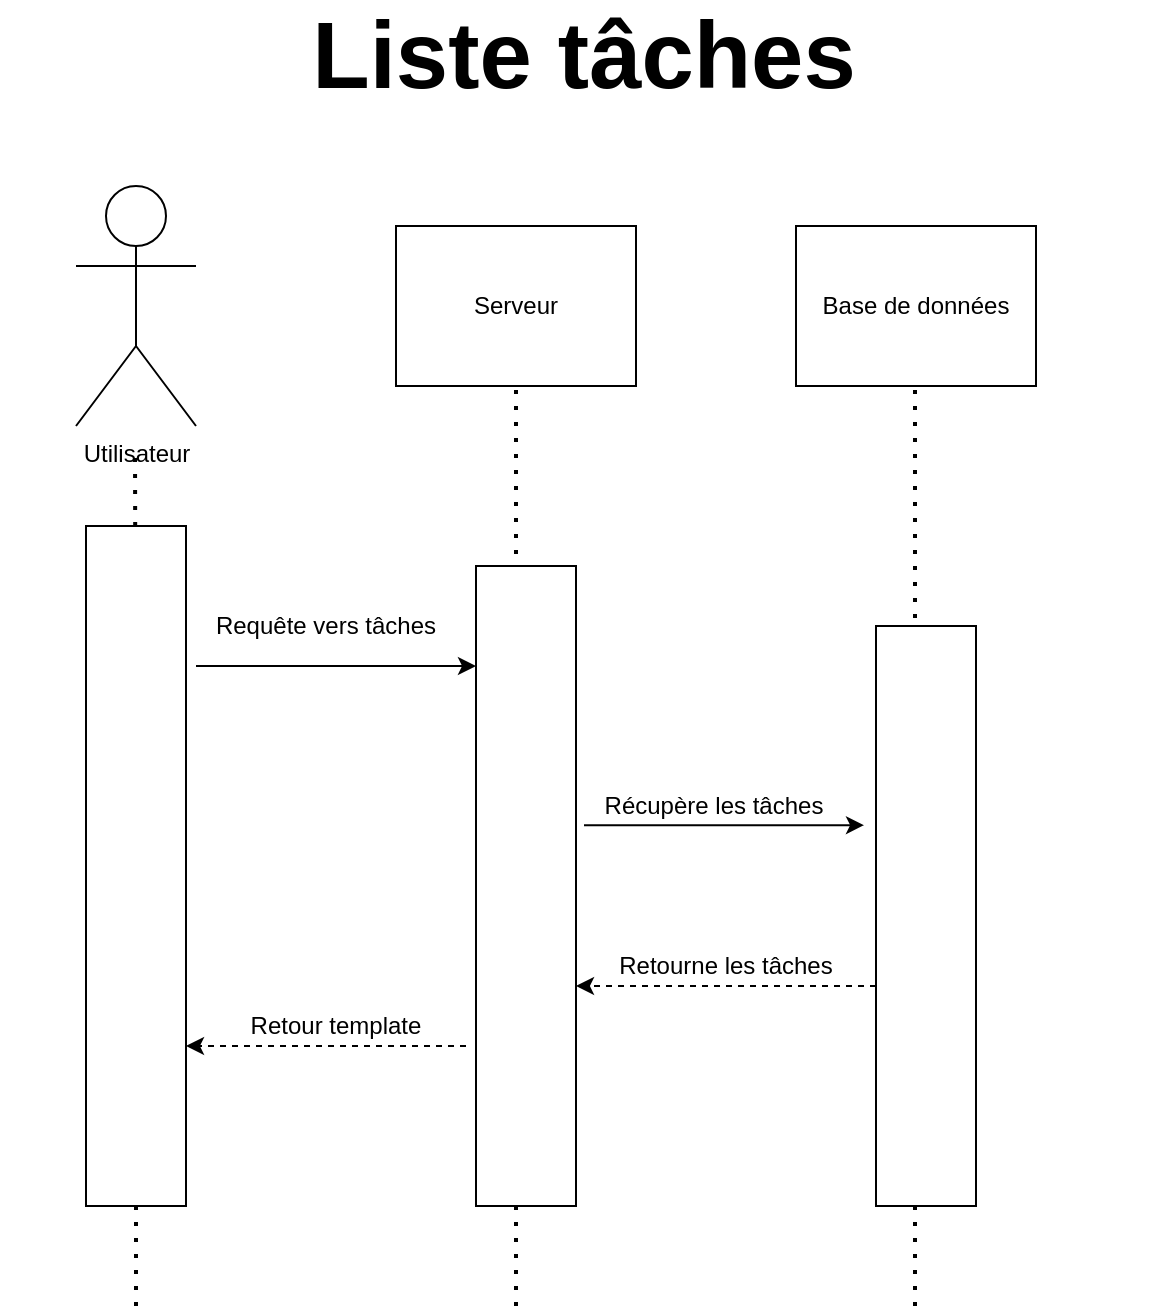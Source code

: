 <mxfile version="20.3.0" type="device"><diagram id="AgOigw6OJPNbIuxmjRjO" name="Page-1"><mxGraphModel dx="2442" dy="1650" grid="1" gridSize="10" guides="1" tooltips="1" connect="1" arrows="1" fold="1" page="1" pageScale="1" pageWidth="827" pageHeight="1169" math="0" shadow="0"><root><mxCell id="0"/><mxCell id="1" parent="0"/><mxCell id="KpkvddHgFuky1Lmvksdi-1" value="&lt;b&gt;&lt;font style=&quot;font-size: 47px&quot;&gt;Liste tâches&lt;/font&gt;&lt;/b&gt;" style="text;html=1;strokeColor=none;fillColor=none;align=center;verticalAlign=middle;whiteSpace=wrap;rounded=0;" parent="1" vertex="1"><mxGeometry x="122" y="30" width="584" height="50" as="geometry"/></mxCell><mxCell id="KpkvddHgFuky1Lmvksdi-3" value="Utilisateur" style="shape=umlActor;verticalLabelPosition=bottom;verticalAlign=top;html=1;outlineConnect=0;align=center;" parent="1" vertex="1"><mxGeometry x="160" y="120" width="60" height="120" as="geometry"/></mxCell><mxCell id="KpkvddHgFuky1Lmvksdi-11" value="" style="group" parent="1" vertex="1" connectable="0"><mxGeometry x="320" y="140" width="120" height="80" as="geometry"/></mxCell><mxCell id="KpkvddHgFuky1Lmvksdi-9" value="" style="rounded=0;whiteSpace=wrap;html=1;align=center;" parent="KpkvddHgFuky1Lmvksdi-11" vertex="1"><mxGeometry width="120" height="80" as="geometry"/></mxCell><mxCell id="KpkvddHgFuky1Lmvksdi-10" value="Serveur" style="text;html=1;strokeColor=none;fillColor=none;align=center;verticalAlign=middle;whiteSpace=wrap;rounded=0;" parent="KpkvddHgFuky1Lmvksdi-11" vertex="1"><mxGeometry x="10" y="10" width="100" height="60" as="geometry"/></mxCell><mxCell id="KpkvddHgFuky1Lmvksdi-12" value="" style="group" parent="1" vertex="1" connectable="0"><mxGeometry x="520" y="140" width="120" height="80" as="geometry"/></mxCell><mxCell id="KpkvddHgFuky1Lmvksdi-13" value="" style="rounded=0;whiteSpace=wrap;html=1;align=center;" parent="KpkvddHgFuky1Lmvksdi-12" vertex="1"><mxGeometry width="120" height="80" as="geometry"/></mxCell><mxCell id="KpkvddHgFuky1Lmvksdi-14" value="Base de données" style="text;html=1;strokeColor=none;fillColor=none;align=center;verticalAlign=middle;whiteSpace=wrap;rounded=0;" parent="KpkvddHgFuky1Lmvksdi-12" vertex="1"><mxGeometry x="10" y="10" width="100" height="60" as="geometry"/></mxCell><mxCell id="KpkvddHgFuky1Lmvksdi-19" value="" style="endArrow=none;dashed=1;html=1;dashPattern=1 3;strokeWidth=2;entryX=0.5;entryY=1;entryDx=0;entryDy=0;" parent="1" target="KpkvddHgFuky1Lmvksdi-9" edge="1"><mxGeometry width="50" height="50" relative="1" as="geometry"><mxPoint x="380" y="680" as="sourcePoint"/><mxPoint x="360" y="390" as="targetPoint"/></mxGeometry></mxCell><mxCell id="KpkvddHgFuky1Lmvksdi-20" value="" style="endArrow=none;dashed=1;html=1;dashPattern=1 3;strokeWidth=2;entryX=0.5;entryY=1;entryDx=0;entryDy=0;" parent="1" edge="1"><mxGeometry width="50" height="50" relative="1" as="geometry"><mxPoint x="579.5" y="680" as="sourcePoint"/><mxPoint x="579.5" y="220" as="targetPoint"/></mxGeometry></mxCell><mxCell id="KpkvddHgFuky1Lmvksdi-22" value="" style="endArrow=none;dashed=1;html=1;dashPattern=1 3;strokeWidth=2;entryX=0.5;entryY=1;entryDx=0;entryDy=0;" parent="1" source="KpkvddHgFuky1Lmvksdi-62" edge="1"><mxGeometry width="50" height="50" relative="1" as="geometry"><mxPoint x="190" y="680" as="sourcePoint"/><mxPoint x="189.5" y="250" as="targetPoint"/></mxGeometry></mxCell><mxCell id="KpkvddHgFuky1Lmvksdi-27" value="" style="group" parent="1" vertex="1" connectable="0"><mxGeometry x="220" y="330" width="140" height="30" as="geometry"/></mxCell><mxCell id="KpkvddHgFuky1Lmvksdi-23" value="" style="endArrow=classic;html=1;" parent="KpkvddHgFuky1Lmvksdi-27" edge="1"><mxGeometry width="50" height="50" relative="1" as="geometry"><mxPoint y="30" as="sourcePoint"/><mxPoint x="140" y="30" as="targetPoint"/></mxGeometry></mxCell><mxCell id="KpkvddHgFuky1Lmvksdi-24" value="Requête vers tâches" style="text;html=1;strokeColor=none;fillColor=none;align=center;verticalAlign=middle;whiteSpace=wrap;rounded=0;" parent="KpkvddHgFuky1Lmvksdi-27" vertex="1"><mxGeometry width="130" height="20" as="geometry"/></mxCell><mxCell id="KpkvddHgFuky1Lmvksdi-30" value="Récupère les tâches" style="text;html=1;strokeColor=none;fillColor=none;align=center;verticalAlign=middle;whiteSpace=wrap;rounded=0;" parent="1" vertex="1"><mxGeometry x="414" y="420" width="130" height="20" as="geometry"/></mxCell><mxCell id="KpkvddHgFuky1Lmvksdi-49" value="" style="endArrow=classic;html=1;dashed=1;" parent="1" edge="1"><mxGeometry width="50" height="50" relative="1" as="geometry"><mxPoint x="560" y="520" as="sourcePoint"/><mxPoint x="410" y="520" as="targetPoint"/></mxGeometry></mxCell><mxCell id="KpkvddHgFuky1Lmvksdi-50" value="Retourne les tâches" style="text;html=1;strokeColor=none;fillColor=none;align=center;verticalAlign=middle;whiteSpace=wrap;rounded=0;" parent="1" vertex="1"><mxGeometry x="410" y="500" width="150" height="20" as="geometry"/></mxCell><mxCell id="KpkvddHgFuky1Lmvksdi-52" value="" style="endArrow=classic;html=1;dashed=1;" parent="1" edge="1"><mxGeometry width="50" height="50" relative="1" as="geometry"><mxPoint x="355" y="550" as="sourcePoint"/><mxPoint x="215" y="550" as="targetPoint"/></mxGeometry></mxCell><mxCell id="KpkvddHgFuky1Lmvksdi-61" value="Retour template" style="text;html=1;strokeColor=none;fillColor=none;align=center;verticalAlign=middle;whiteSpace=wrap;rounded=0;" parent="1" vertex="1"><mxGeometry x="231" y="530" width="118" height="20" as="geometry"/></mxCell><mxCell id="KpkvddHgFuky1Lmvksdi-62" value="" style="rounded=0;whiteSpace=wrap;html=1;align=center;" parent="1" vertex="1"><mxGeometry x="165" y="290" width="50" height="340" as="geometry"/></mxCell><mxCell id="KpkvddHgFuky1Lmvksdi-63" value="" style="endArrow=none;dashed=1;html=1;dashPattern=1 3;strokeWidth=2;entryX=0.5;entryY=1;entryDx=0;entryDy=0;" parent="1" target="KpkvddHgFuky1Lmvksdi-62" edge="1"><mxGeometry width="50" height="50" relative="1" as="geometry"><mxPoint x="190" y="680" as="sourcePoint"/><mxPoint x="189.5" y="250" as="targetPoint"/></mxGeometry></mxCell><mxCell id="KpkvddHgFuky1Lmvksdi-64" value="" style="rounded=0;whiteSpace=wrap;html=1;align=center;" parent="1" vertex="1"><mxGeometry x="360" y="310" width="50" height="320" as="geometry"/></mxCell><mxCell id="KpkvddHgFuky1Lmvksdi-65" value="" style="rounded=0;whiteSpace=wrap;html=1;align=center;" parent="1" vertex="1"><mxGeometry x="560" y="340" width="50" height="290" as="geometry"/></mxCell><mxCell id="M0oOnmagheYW2QO4bP7L-1" value="" style="endArrow=classic;html=1;" parent="1" edge="1"><mxGeometry x="414" y="409.58" width="50" height="50" as="geometry"><mxPoint x="414" y="439.58" as="sourcePoint"/><mxPoint x="554" y="439.58" as="targetPoint"/></mxGeometry></mxCell></root></mxGraphModel></diagram></mxfile>